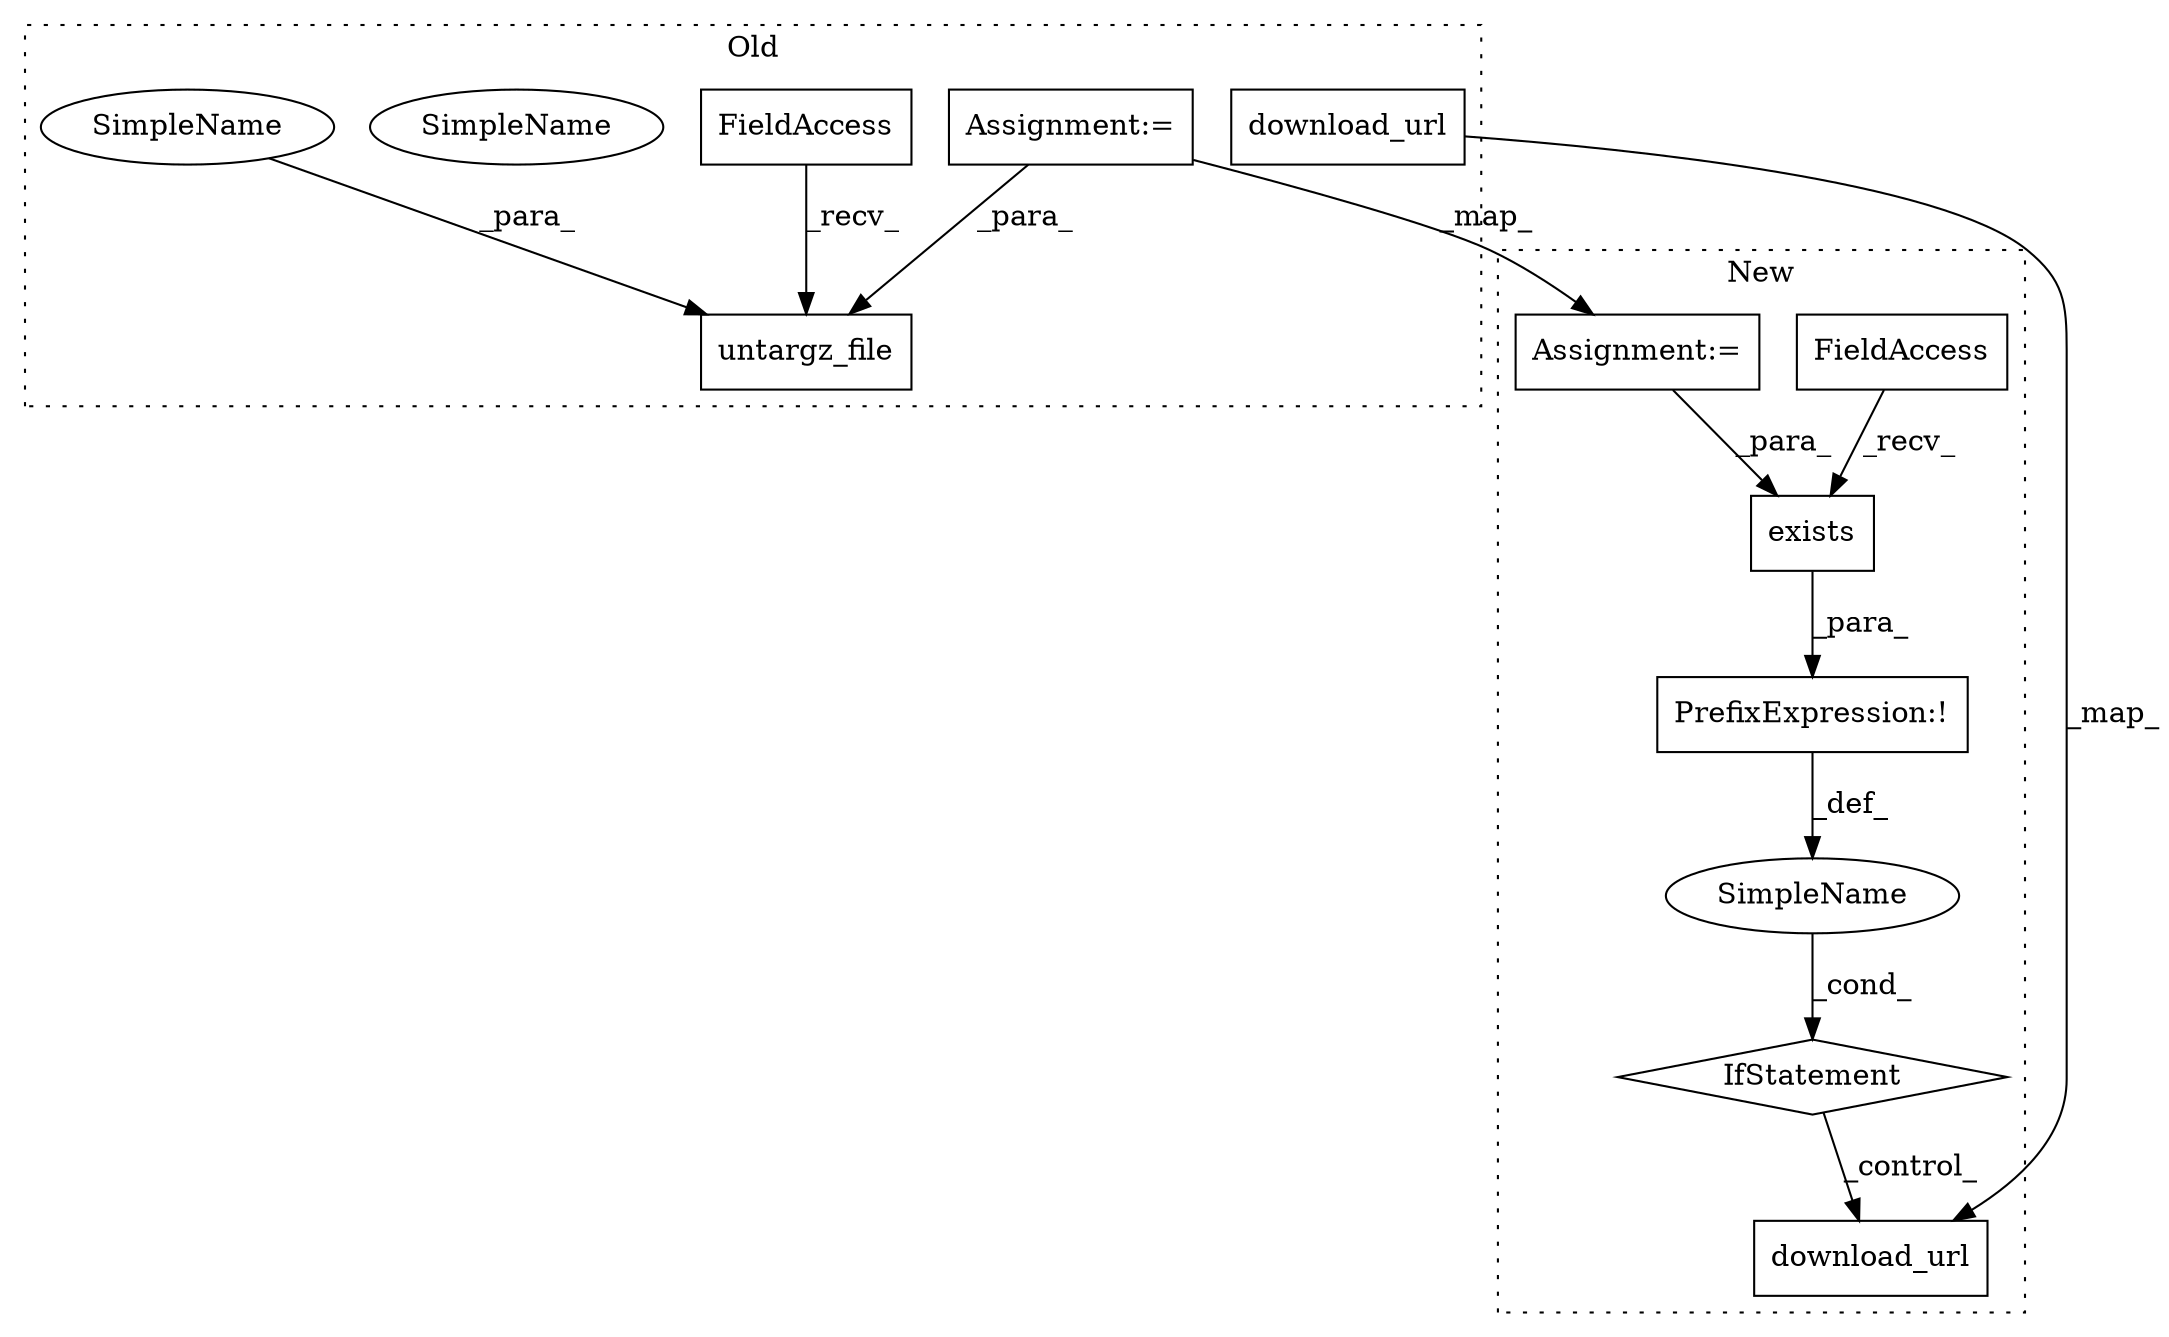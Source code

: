 digraph G {
subgraph cluster0 {
1 [label="untargz_file" a="32" s="3287,3321" l="13,1" shape="box"];
4 [label="FieldAccess" a="22" s="3272" l="14" shape="box"];
7 [label="download_url" a="32" s="3449,3482" l="13,1" shape="box"];
11 [label="Assignment:=" a="7" s="3223" l="1" shape="box"];
12 [label="SimpleName" a="42" s="3313" l="8" shape="ellipse"];
13 [label="SimpleName" a="42" s="3313" l="8" shape="ellipse"];
label = "Old";
style="dotted";
}
subgraph cluster1 {
2 [label="exists" a="32" s="3247,3264" l="7,1" shape="box"];
3 [label="PrefixExpression:!" a="38" s="3238" l="1" shape="box"];
5 [label="FieldAccess" a="22" s="3239" l="7" shape="box"];
6 [label="IfStatement" a="25" s="3234,3265" l="4,2" shape="diamond"];
8 [label="download_url" a="32" s="3294,3327" l="13,1" shape="box"];
9 [label="SimpleName" a="42" s="" l="" shape="ellipse"];
10 [label="Assignment:=" a="7" s="3183" l="1" shape="box"];
label = "New";
style="dotted";
}
2 -> 3 [label="_para_"];
3 -> 9 [label="_def_"];
4 -> 1 [label="_recv_"];
5 -> 2 [label="_recv_"];
6 -> 8 [label="_control_"];
7 -> 8 [label="_map_"];
9 -> 6 [label="_cond_"];
10 -> 2 [label="_para_"];
11 -> 10 [label="_map_"];
11 -> 1 [label="_para_"];
13 -> 1 [label="_para_"];
}